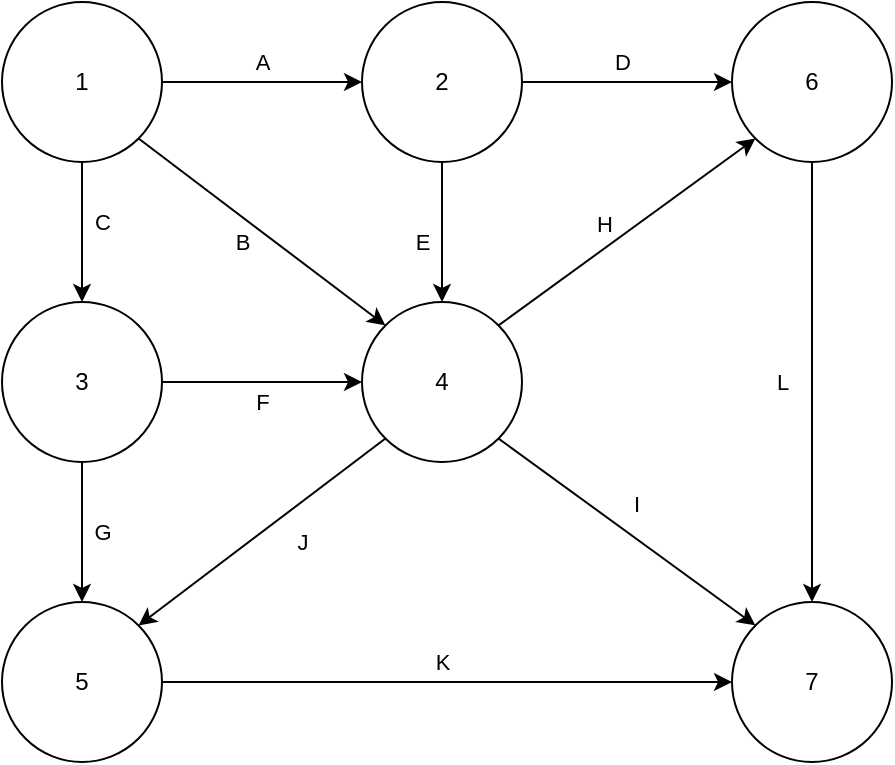 <mxfile version="21.6.6" type="google">
  <diagram name="Page-1" id="HE4HPh8AaEs0XmG9j-GL">
    <mxGraphModel grid="1" page="1" gridSize="10" guides="1" tooltips="1" connect="1" arrows="1" fold="1" pageScale="1" pageWidth="850" pageHeight="1100" math="0" shadow="0">
      <root>
        <mxCell id="0" />
        <mxCell id="1" parent="0" />
        <mxCell id="LYU97EAYJ5dtiRpDV7SD-29" value="" style="edgeStyle=orthogonalEdgeStyle;rounded=0;orthogonalLoop=1;jettySize=auto;html=1;" edge="1" parent="1" source="LYU97EAYJ5dtiRpDV7SD-18" target="LYU97EAYJ5dtiRpDV7SD-19">
          <mxGeometry relative="1" as="geometry" />
        </mxCell>
        <mxCell id="LYU97EAYJ5dtiRpDV7SD-30" value="A" style="edgeLabel;html=1;align=center;verticalAlign=middle;resizable=0;points=[];" connectable="0" vertex="1" parent="LYU97EAYJ5dtiRpDV7SD-29">
          <mxGeometry x="-0.12" y="2" relative="1" as="geometry">
            <mxPoint x="6" y="-8" as="offset" />
          </mxGeometry>
        </mxCell>
        <mxCell id="LYU97EAYJ5dtiRpDV7SD-35" value="" style="edgeStyle=orthogonalEdgeStyle;rounded=0;orthogonalLoop=1;jettySize=auto;html=1;" edge="1" parent="1" source="LYU97EAYJ5dtiRpDV7SD-18" target="LYU97EAYJ5dtiRpDV7SD-20">
          <mxGeometry relative="1" as="geometry" />
        </mxCell>
        <mxCell id="LYU97EAYJ5dtiRpDV7SD-36" value="C" style="edgeLabel;html=1;align=center;verticalAlign=middle;resizable=0;points=[];" connectable="0" vertex="1" parent="LYU97EAYJ5dtiRpDV7SD-35">
          <mxGeometry x="-0.343" y="2" relative="1" as="geometry">
            <mxPoint x="8" y="7" as="offset" />
          </mxGeometry>
        </mxCell>
        <mxCell id="LYU97EAYJ5dtiRpDV7SD-18" value="1" style="ellipse;whiteSpace=wrap;html=1;aspect=fixed;" vertex="1" parent="1">
          <mxGeometry x="40" y="40" width="80" height="80" as="geometry" />
        </mxCell>
        <mxCell id="LYU97EAYJ5dtiRpDV7SD-37" value="" style="edgeStyle=orthogonalEdgeStyle;rounded=0;orthogonalLoop=1;jettySize=auto;html=1;" edge="1" parent="1" source="LYU97EAYJ5dtiRpDV7SD-19" target="LYU97EAYJ5dtiRpDV7SD-23">
          <mxGeometry relative="1" as="geometry" />
        </mxCell>
        <mxCell id="LYU97EAYJ5dtiRpDV7SD-38" value="D" style="edgeLabel;html=1;align=center;verticalAlign=middle;resizable=0;points=[];" connectable="0" vertex="1" parent="LYU97EAYJ5dtiRpDV7SD-37">
          <mxGeometry x="-0.219" y="2" relative="1" as="geometry">
            <mxPoint x="9" y="-8" as="offset" />
          </mxGeometry>
        </mxCell>
        <mxCell id="LYU97EAYJ5dtiRpDV7SD-39" value="" style="edgeStyle=orthogonalEdgeStyle;rounded=0;orthogonalLoop=1;jettySize=auto;html=1;" edge="1" parent="1" source="LYU97EAYJ5dtiRpDV7SD-19" target="LYU97EAYJ5dtiRpDV7SD-21">
          <mxGeometry relative="1" as="geometry" />
        </mxCell>
        <mxCell id="LYU97EAYJ5dtiRpDV7SD-40" value="E" style="edgeLabel;html=1;align=center;verticalAlign=middle;resizable=0;points=[];" connectable="0" vertex="1" parent="LYU97EAYJ5dtiRpDV7SD-39">
          <mxGeometry x="-0.286" y="2" relative="1" as="geometry">
            <mxPoint x="-12" y="15" as="offset" />
          </mxGeometry>
        </mxCell>
        <mxCell id="LYU97EAYJ5dtiRpDV7SD-19" value="2" style="ellipse;whiteSpace=wrap;html=1;aspect=fixed;" vertex="1" parent="1">
          <mxGeometry x="220" y="40" width="80" height="80" as="geometry" />
        </mxCell>
        <mxCell id="LYU97EAYJ5dtiRpDV7SD-41" value="" style="edgeStyle=orthogonalEdgeStyle;rounded=0;orthogonalLoop=1;jettySize=auto;html=1;" edge="1" parent="1" source="LYU97EAYJ5dtiRpDV7SD-20" target="LYU97EAYJ5dtiRpDV7SD-21">
          <mxGeometry relative="1" as="geometry" />
        </mxCell>
        <mxCell id="LYU97EAYJ5dtiRpDV7SD-42" value="F" style="edgeLabel;html=1;align=center;verticalAlign=middle;resizable=0;points=[];" connectable="0" vertex="1" parent="LYU97EAYJ5dtiRpDV7SD-41">
          <mxGeometry x="0.04" relative="1" as="geometry">
            <mxPoint x="-2" y="10" as="offset" />
          </mxGeometry>
        </mxCell>
        <mxCell id="LYU97EAYJ5dtiRpDV7SD-43" value="" style="edgeStyle=orthogonalEdgeStyle;rounded=0;orthogonalLoop=1;jettySize=auto;html=1;" edge="1" parent="1" source="LYU97EAYJ5dtiRpDV7SD-20" target="LYU97EAYJ5dtiRpDV7SD-22">
          <mxGeometry relative="1" as="geometry" />
        </mxCell>
        <mxCell id="LYU97EAYJ5dtiRpDV7SD-44" value="G" style="edgeLabel;html=1;align=center;verticalAlign=middle;resizable=0;points=[];" connectable="0" vertex="1" parent="LYU97EAYJ5dtiRpDV7SD-43">
          <mxGeometry y="3" relative="1" as="geometry">
            <mxPoint x="7" as="offset" />
          </mxGeometry>
        </mxCell>
        <mxCell id="LYU97EAYJ5dtiRpDV7SD-20" value="3" style="ellipse;whiteSpace=wrap;html=1;aspect=fixed;" vertex="1" parent="1">
          <mxGeometry x="40" y="190" width="80" height="80" as="geometry" />
        </mxCell>
        <mxCell id="LYU97EAYJ5dtiRpDV7SD-21" value="4" style="ellipse;whiteSpace=wrap;html=1;aspect=fixed;" vertex="1" parent="1">
          <mxGeometry x="220" y="190" width="80" height="80" as="geometry" />
        </mxCell>
        <mxCell id="LYU97EAYJ5dtiRpDV7SD-53" style="edgeStyle=orthogonalEdgeStyle;rounded=0;orthogonalLoop=1;jettySize=auto;html=1;entryX=0;entryY=0.5;entryDx=0;entryDy=0;" edge="1" parent="1" source="LYU97EAYJ5dtiRpDV7SD-22" target="LYU97EAYJ5dtiRpDV7SD-24">
          <mxGeometry relative="1" as="geometry" />
        </mxCell>
        <mxCell id="LYU97EAYJ5dtiRpDV7SD-54" value="K" style="edgeLabel;html=1;align=center;verticalAlign=middle;resizable=0;points=[];" connectable="0" vertex="1" parent="LYU97EAYJ5dtiRpDV7SD-53">
          <mxGeometry x="-0.137" y="1" relative="1" as="geometry">
            <mxPoint x="17" y="-9" as="offset" />
          </mxGeometry>
        </mxCell>
        <mxCell id="LYU97EAYJ5dtiRpDV7SD-22" value="5" style="ellipse;whiteSpace=wrap;html=1;aspect=fixed;" vertex="1" parent="1">
          <mxGeometry x="40" y="340" width="80" height="80" as="geometry" />
        </mxCell>
        <mxCell id="LYU97EAYJ5dtiRpDV7SD-55" style="edgeStyle=orthogonalEdgeStyle;rounded=0;orthogonalLoop=1;jettySize=auto;html=1;entryX=0.5;entryY=0;entryDx=0;entryDy=0;" edge="1" parent="1" source="LYU97EAYJ5dtiRpDV7SD-23" target="LYU97EAYJ5dtiRpDV7SD-24">
          <mxGeometry relative="1" as="geometry" />
        </mxCell>
        <mxCell id="LYU97EAYJ5dtiRpDV7SD-56" value="L" style="edgeLabel;html=1;align=center;verticalAlign=middle;resizable=0;points=[];" connectable="0" vertex="1" parent="LYU97EAYJ5dtiRpDV7SD-55">
          <mxGeometry x="-0.154" y="-2" relative="1" as="geometry">
            <mxPoint x="-13" y="17" as="offset" />
          </mxGeometry>
        </mxCell>
        <mxCell id="LYU97EAYJ5dtiRpDV7SD-23" value="6" style="ellipse;whiteSpace=wrap;html=1;aspect=fixed;" vertex="1" parent="1">
          <mxGeometry x="405" y="40" width="80" height="80" as="geometry" />
        </mxCell>
        <mxCell id="LYU97EAYJ5dtiRpDV7SD-24" value="7" style="ellipse;whiteSpace=wrap;html=1;aspect=fixed;" vertex="1" parent="1">
          <mxGeometry x="405" y="340" width="80" height="80" as="geometry" />
        </mxCell>
        <mxCell id="LYU97EAYJ5dtiRpDV7SD-33" value="" style="endArrow=classic;html=1;rounded=0;exitX=1;exitY=1;exitDx=0;exitDy=0;entryX=0;entryY=0;entryDx=0;entryDy=0;" edge="1" parent="1" source="LYU97EAYJ5dtiRpDV7SD-18" target="LYU97EAYJ5dtiRpDV7SD-21">
          <mxGeometry width="50" height="50" relative="1" as="geometry">
            <mxPoint x="380" y="250" as="sourcePoint" />
            <mxPoint x="430" y="200" as="targetPoint" />
          </mxGeometry>
        </mxCell>
        <mxCell id="LYU97EAYJ5dtiRpDV7SD-34" value="B" style="edgeLabel;html=1;align=center;verticalAlign=middle;resizable=0;points=[];" connectable="0" vertex="1" parent="LYU97EAYJ5dtiRpDV7SD-33">
          <mxGeometry x="-0.023" relative="1" as="geometry">
            <mxPoint x="-9" y="6" as="offset" />
          </mxGeometry>
        </mxCell>
        <mxCell id="LYU97EAYJ5dtiRpDV7SD-45" value="" style="endArrow=classic;html=1;rounded=0;exitX=1;exitY=0;exitDx=0;exitDy=0;entryX=0;entryY=1;entryDx=0;entryDy=0;" edge="1" parent="1" source="LYU97EAYJ5dtiRpDV7SD-21" target="LYU97EAYJ5dtiRpDV7SD-23">
          <mxGeometry width="50" height="50" relative="1" as="geometry">
            <mxPoint x="380" y="250" as="sourcePoint" />
            <mxPoint x="430" y="200" as="targetPoint" />
          </mxGeometry>
        </mxCell>
        <mxCell id="LYU97EAYJ5dtiRpDV7SD-46" value="H" style="edgeLabel;html=1;align=center;verticalAlign=middle;resizable=0;points=[];" connectable="0" vertex="1" parent="LYU97EAYJ5dtiRpDV7SD-45">
          <mxGeometry x="-0.025" y="1" relative="1" as="geometry">
            <mxPoint x="-10" y="-5" as="offset" />
          </mxGeometry>
        </mxCell>
        <mxCell id="LYU97EAYJ5dtiRpDV7SD-49" value="" style="endArrow=classic;html=1;rounded=0;exitX=0;exitY=1;exitDx=0;exitDy=0;entryX=1;entryY=0;entryDx=0;entryDy=0;" edge="1" parent="1" source="LYU97EAYJ5dtiRpDV7SD-21" target="LYU97EAYJ5dtiRpDV7SD-22">
          <mxGeometry width="50" height="50" relative="1" as="geometry">
            <mxPoint x="380" y="250" as="sourcePoint" />
            <mxPoint x="430" y="200" as="targetPoint" />
          </mxGeometry>
        </mxCell>
        <mxCell id="LYU97EAYJ5dtiRpDV7SD-50" value="J" style="edgeLabel;html=1;align=center;verticalAlign=middle;resizable=0;points=[];" connectable="0" vertex="1" parent="LYU97EAYJ5dtiRpDV7SD-49">
          <mxGeometry x="-0.028" relative="1" as="geometry">
            <mxPoint x="18" y="6" as="offset" />
          </mxGeometry>
        </mxCell>
        <mxCell id="LYU97EAYJ5dtiRpDV7SD-51" value="" style="endArrow=classic;html=1;rounded=0;exitX=1;exitY=1;exitDx=0;exitDy=0;entryX=0;entryY=0;entryDx=0;entryDy=0;" edge="1" parent="1" source="LYU97EAYJ5dtiRpDV7SD-21" target="LYU97EAYJ5dtiRpDV7SD-24">
          <mxGeometry width="50" height="50" relative="1" as="geometry">
            <mxPoint x="380" y="250" as="sourcePoint" />
            <mxPoint x="430" y="200" as="targetPoint" />
          </mxGeometry>
        </mxCell>
        <mxCell id="LYU97EAYJ5dtiRpDV7SD-52" value="I" style="edgeLabel;html=1;align=center;verticalAlign=middle;resizable=0;points=[];" connectable="0" vertex="1" parent="LYU97EAYJ5dtiRpDV7SD-51">
          <mxGeometry x="0.068" relative="1" as="geometry">
            <mxPoint y="-18" as="offset" />
          </mxGeometry>
        </mxCell>
      </root>
    </mxGraphModel>
  </diagram>
</mxfile>
